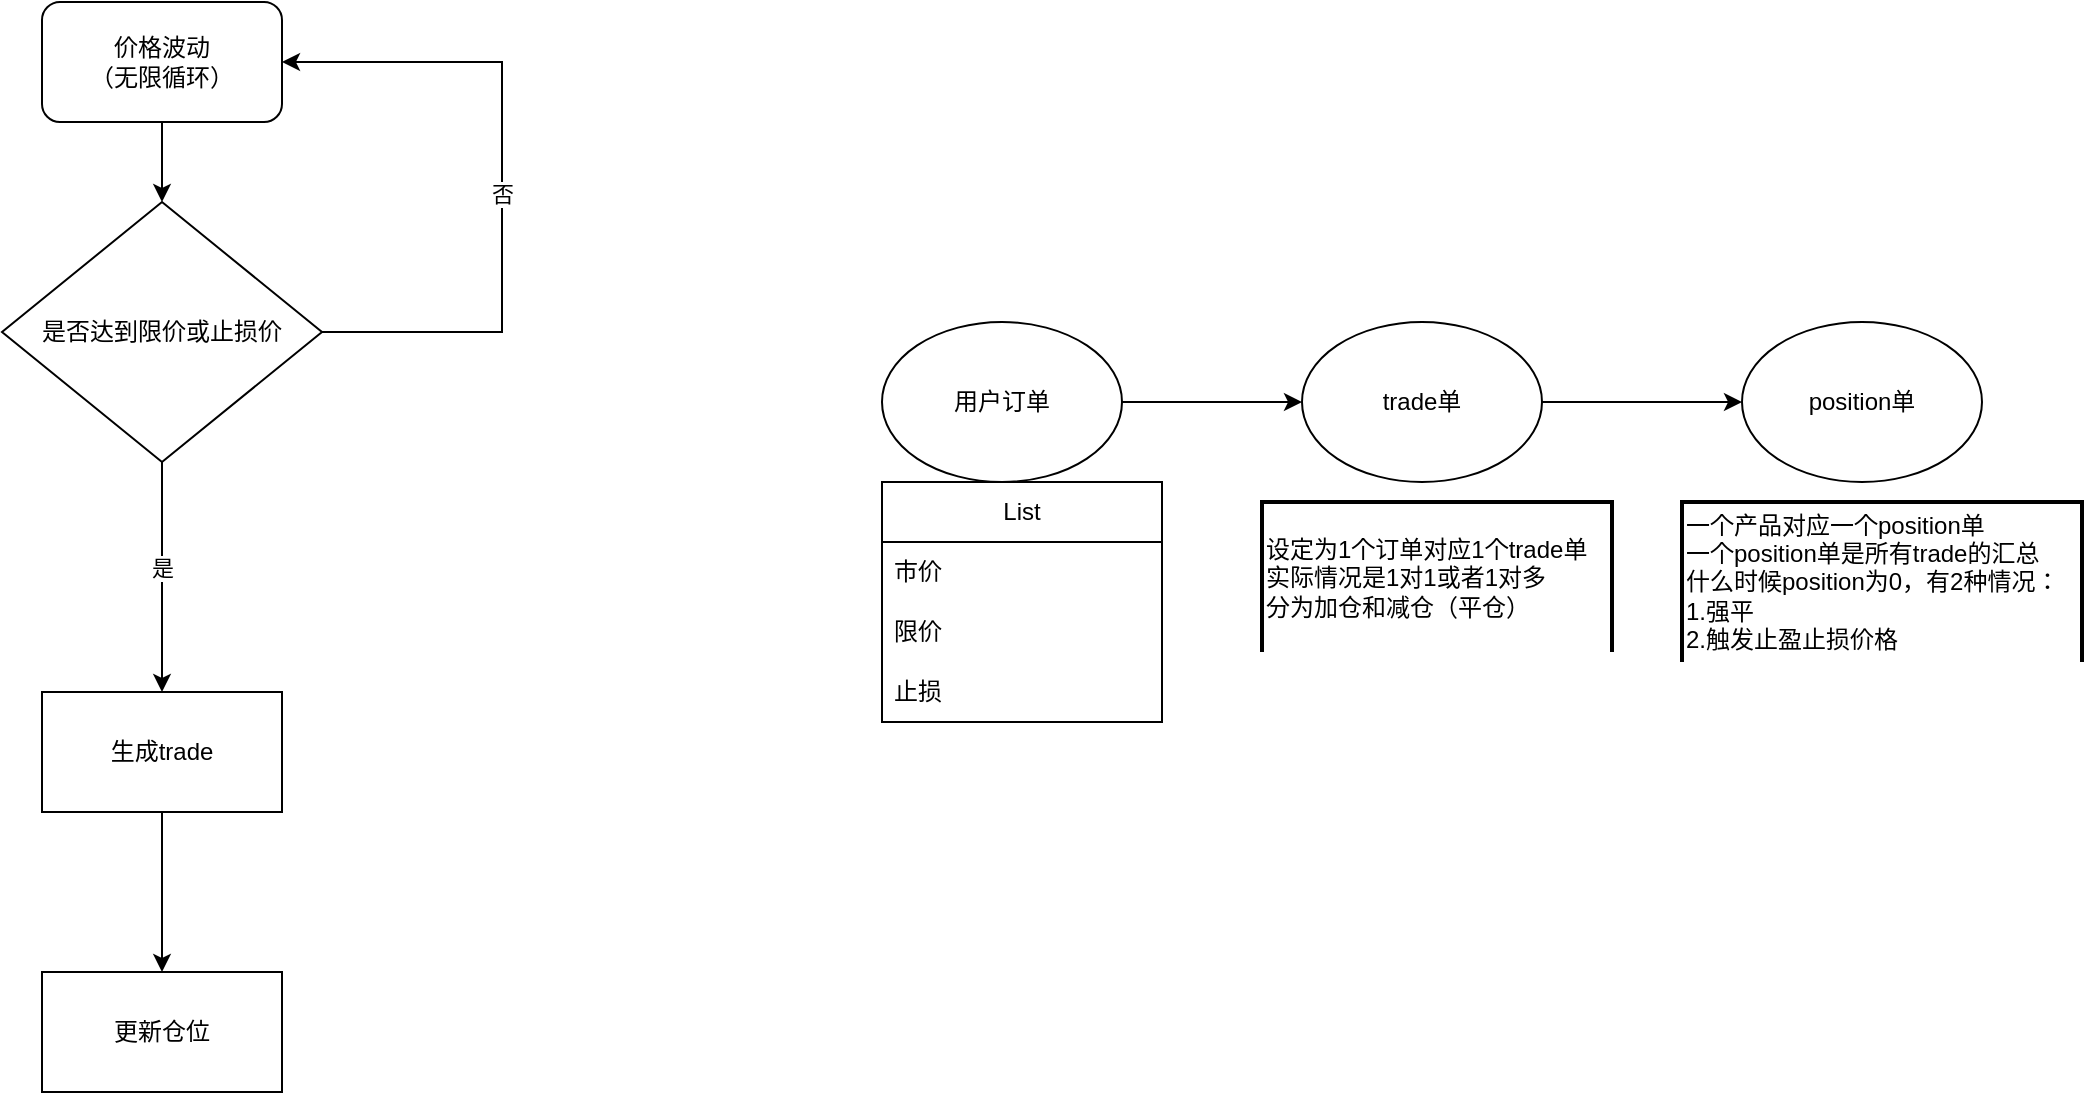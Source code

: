 <mxfile version="20.7.4" type="github">
  <diagram name="Page-1" id="74e2e168-ea6b-b213-b513-2b3c1d86103e">
    <mxGraphModel dx="954" dy="616" grid="1" gridSize="10" guides="1" tooltips="1" connect="1" arrows="1" fold="1" page="1" pageScale="1" pageWidth="1400" pageHeight="850" background="none" math="0" shadow="0">
      <root>
        <mxCell id="0" />
        <mxCell id="1" parent="0" />
        <mxCell id="wc7gYVsaRYlRubkSwobz-57" value="" style="edgeStyle=orthogonalEdgeStyle;rounded=0;orthogonalLoop=1;jettySize=auto;html=1;" edge="1" parent="1" source="wc7gYVsaRYlRubkSwobz-55" target="wc7gYVsaRYlRubkSwobz-58">
          <mxGeometry relative="1" as="geometry">
            <mxPoint x="240" y="220" as="targetPoint" />
          </mxGeometry>
        </mxCell>
        <mxCell id="wc7gYVsaRYlRubkSwobz-55" value="价格波动&lt;br&gt;（无限循环）" style="rounded=1;whiteSpace=wrap;html=1;" vertex="1" parent="1">
          <mxGeometry x="180" y="80" width="120" height="60" as="geometry" />
        </mxCell>
        <mxCell id="wc7gYVsaRYlRubkSwobz-60" value="" style="edgeStyle=orthogonalEdgeStyle;rounded=0;orthogonalLoop=1;jettySize=auto;html=1;" edge="1" parent="1" source="wc7gYVsaRYlRubkSwobz-58" target="wc7gYVsaRYlRubkSwobz-59">
          <mxGeometry relative="1" as="geometry" />
        </mxCell>
        <mxCell id="wc7gYVsaRYlRubkSwobz-63" value="是" style="edgeLabel;html=1;align=center;verticalAlign=middle;resizable=0;points=[];" vertex="1" connectable="0" parent="wc7gYVsaRYlRubkSwobz-60">
          <mxGeometry x="-0.078" relative="1" as="geometry">
            <mxPoint as="offset" />
          </mxGeometry>
        </mxCell>
        <mxCell id="wc7gYVsaRYlRubkSwobz-61" style="edgeStyle=orthogonalEdgeStyle;rounded=0;orthogonalLoop=1;jettySize=auto;html=1;exitX=1;exitY=0.5;exitDx=0;exitDy=0;entryX=1;entryY=0.5;entryDx=0;entryDy=0;" edge="1" parent="1" source="wc7gYVsaRYlRubkSwobz-58" target="wc7gYVsaRYlRubkSwobz-55">
          <mxGeometry relative="1" as="geometry">
            <Array as="points">
              <mxPoint x="410" y="245" />
              <mxPoint x="410" y="110" />
            </Array>
          </mxGeometry>
        </mxCell>
        <mxCell id="wc7gYVsaRYlRubkSwobz-62" value="否" style="edgeLabel;html=1;align=center;verticalAlign=middle;resizable=0;points=[];" vertex="1" connectable="0" parent="wc7gYVsaRYlRubkSwobz-61">
          <mxGeometry x="-0.051" relative="1" as="geometry">
            <mxPoint as="offset" />
          </mxGeometry>
        </mxCell>
        <mxCell id="wc7gYVsaRYlRubkSwobz-58" value="是否达到限价或止损价" style="rhombus;whiteSpace=wrap;html=1;" vertex="1" parent="1">
          <mxGeometry x="160" y="180" width="160" height="130" as="geometry" />
        </mxCell>
        <mxCell id="wc7gYVsaRYlRubkSwobz-65" value="" style="edgeStyle=orthogonalEdgeStyle;rounded=0;orthogonalLoop=1;jettySize=auto;html=1;" edge="1" parent="1" source="wc7gYVsaRYlRubkSwobz-59" target="wc7gYVsaRYlRubkSwobz-64">
          <mxGeometry relative="1" as="geometry" />
        </mxCell>
        <mxCell id="wc7gYVsaRYlRubkSwobz-59" value="生成trade" style="whiteSpace=wrap;html=1;" vertex="1" parent="1">
          <mxGeometry x="180" y="425" width="120" height="60" as="geometry" />
        </mxCell>
        <mxCell id="wc7gYVsaRYlRubkSwobz-64" value="更新仓位" style="whiteSpace=wrap;html=1;" vertex="1" parent="1">
          <mxGeometry x="180" y="565" width="120" height="60" as="geometry" />
        </mxCell>
        <mxCell id="wc7gYVsaRYlRubkSwobz-78" style="edgeStyle=orthogonalEdgeStyle;rounded=0;orthogonalLoop=1;jettySize=auto;html=1;exitX=1;exitY=0.5;exitDx=0;exitDy=0;entryX=0;entryY=0.5;entryDx=0;entryDy=0;" edge="1" parent="1" source="wc7gYVsaRYlRubkSwobz-66" target="wc7gYVsaRYlRubkSwobz-67">
          <mxGeometry relative="1" as="geometry" />
        </mxCell>
        <mxCell id="wc7gYVsaRYlRubkSwobz-66" value="用户订单" style="ellipse;whiteSpace=wrap;html=1;" vertex="1" parent="1">
          <mxGeometry x="600" y="240" width="120" height="80" as="geometry" />
        </mxCell>
        <mxCell id="wc7gYVsaRYlRubkSwobz-81" style="edgeStyle=orthogonalEdgeStyle;rounded=0;orthogonalLoop=1;jettySize=auto;html=1;exitX=1;exitY=0.5;exitDx=0;exitDy=0;entryX=0;entryY=0.5;entryDx=0;entryDy=0;" edge="1" parent="1" source="wc7gYVsaRYlRubkSwobz-67" target="wc7gYVsaRYlRubkSwobz-76">
          <mxGeometry relative="1" as="geometry" />
        </mxCell>
        <mxCell id="wc7gYVsaRYlRubkSwobz-67" value="trade单" style="ellipse;whiteSpace=wrap;html=1;" vertex="1" parent="1">
          <mxGeometry x="810" y="240" width="120" height="80" as="geometry" />
        </mxCell>
        <mxCell id="wc7gYVsaRYlRubkSwobz-68" value="List" style="swimlane;fontStyle=0;childLayout=stackLayout;horizontal=1;startSize=30;horizontalStack=0;resizeParent=1;resizeParentMax=0;resizeLast=0;collapsible=1;marginBottom=0;whiteSpace=wrap;html=1;" vertex="1" parent="1">
          <mxGeometry x="600" y="320" width="140" height="120" as="geometry" />
        </mxCell>
        <mxCell id="wc7gYVsaRYlRubkSwobz-69" value="市价" style="text;strokeColor=none;fillColor=none;align=left;verticalAlign=middle;spacingLeft=4;spacingRight=4;overflow=hidden;points=[[0,0.5],[1,0.5]];portConstraint=eastwest;rotatable=0;whiteSpace=wrap;html=1;" vertex="1" parent="wc7gYVsaRYlRubkSwobz-68">
          <mxGeometry y="30" width="140" height="30" as="geometry" />
        </mxCell>
        <mxCell id="wc7gYVsaRYlRubkSwobz-70" value="限价" style="text;strokeColor=none;fillColor=none;align=left;verticalAlign=middle;spacingLeft=4;spacingRight=4;overflow=hidden;points=[[0,0.5],[1,0.5]];portConstraint=eastwest;rotatable=0;whiteSpace=wrap;html=1;" vertex="1" parent="wc7gYVsaRYlRubkSwobz-68">
          <mxGeometry y="60" width="140" height="30" as="geometry" />
        </mxCell>
        <mxCell id="wc7gYVsaRYlRubkSwobz-71" value="止损" style="text;strokeColor=none;fillColor=none;align=left;verticalAlign=middle;spacingLeft=4;spacingRight=4;overflow=hidden;points=[[0,0.5],[1,0.5]];portConstraint=eastwest;rotatable=0;whiteSpace=wrap;html=1;" vertex="1" parent="wc7gYVsaRYlRubkSwobz-68">
          <mxGeometry y="90" width="140" height="30" as="geometry" />
        </mxCell>
        <mxCell id="wc7gYVsaRYlRubkSwobz-76" value="position单" style="ellipse;whiteSpace=wrap;html=1;" vertex="1" parent="1">
          <mxGeometry x="1030" y="240" width="120" height="80" as="geometry" />
        </mxCell>
        <mxCell id="wc7gYVsaRYlRubkSwobz-80" value="一个产品对应一个position单&lt;br&gt;一个position单是所有trade的汇总&lt;br&gt;什么时候position为0，有2种情况：&lt;br&gt;1.强平&lt;br&gt;2.触发止盈止损价格" style="strokeWidth=2;html=1;shape=mxgraph.flowchart.annotation_1;align=left;pointerEvents=1;direction=south;" vertex="1" parent="1">
          <mxGeometry x="1000" y="330" width="200" height="80" as="geometry" />
        </mxCell>
        <mxCell id="wc7gYVsaRYlRubkSwobz-82" value="&lt;span style=&quot;&quot;&gt;设定为1个订单对应1个trade单&lt;br&gt;&lt;/span&gt;&lt;span style=&quot;&quot;&gt;实际情况是1对1或者1对多&lt;br&gt;&lt;/span&gt;&lt;span style=&quot;&quot;&gt;分为加仓和减仓（平仓）&lt;/span&gt;&lt;span style=&quot;&quot;&gt;&lt;br&gt;&lt;/span&gt;" style="strokeWidth=2;html=1;shape=mxgraph.flowchart.annotation_1;align=left;pointerEvents=1;direction=south;" vertex="1" parent="1">
          <mxGeometry x="790" y="330" width="175" height="75" as="geometry" />
        </mxCell>
      </root>
    </mxGraphModel>
  </diagram>
</mxfile>
